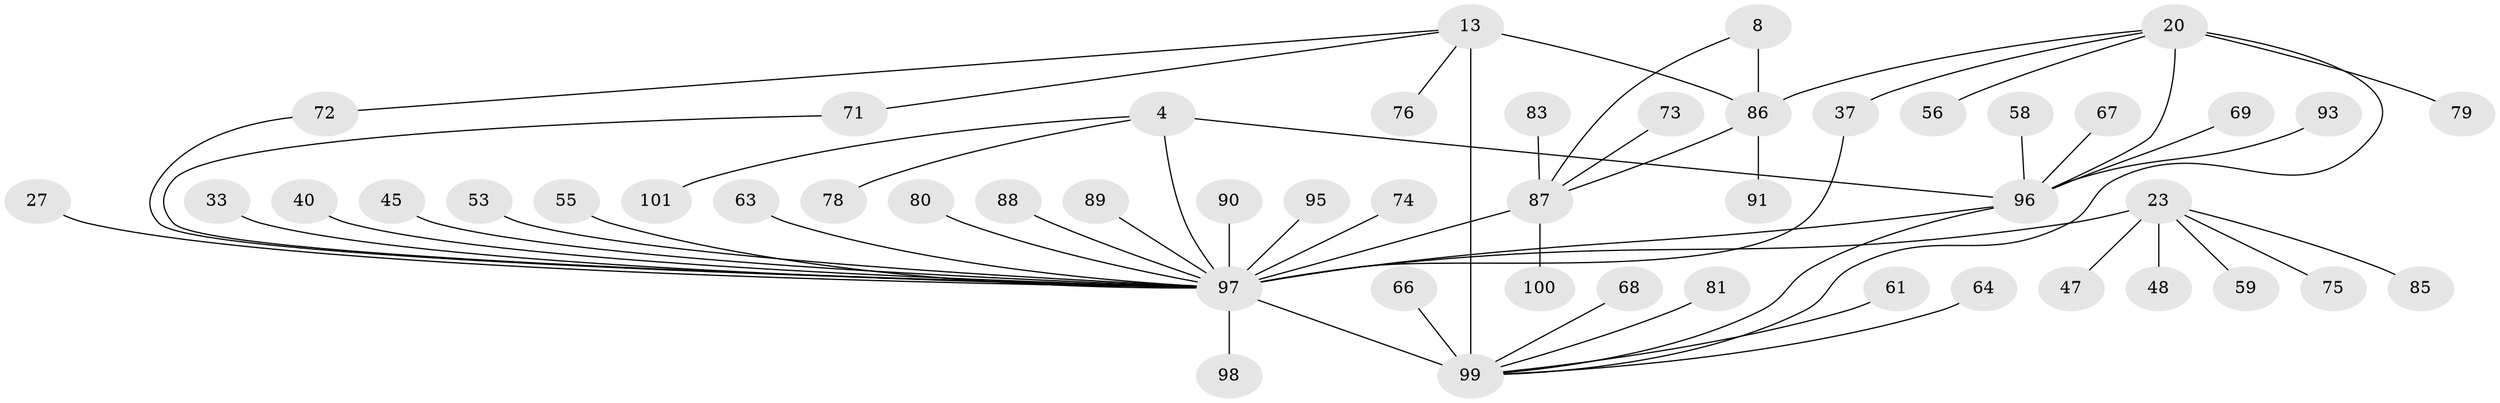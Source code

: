 // original degree distribution, {4: 0.04950495049504951, 10: 0.039603960396039604, 9: 0.019801980198019802, 7: 0.04950495049504951, 6: 0.0594059405940594, 11: 0.009900990099009901, 8: 0.0297029702970297, 5: 0.009900990099009901, 2: 0.16831683168316833, 1: 0.5247524752475248, 3: 0.039603960396039604}
// Generated by graph-tools (version 1.1) at 2025/55/03/09/25 04:55:07]
// undirected, 50 vertices, 58 edges
graph export_dot {
graph [start="1"]
  node [color=gray90,style=filled];
  4 [super="+1"];
  8 [super="+7"];
  13 [super="+11"];
  20 [super="+16"];
  23 [super="+22"];
  27;
  33;
  37;
  40;
  45;
  47;
  48;
  53;
  55;
  56;
  58 [super="+57"];
  59 [super="+51"];
  61;
  63;
  64;
  66;
  67;
  68;
  69;
  71 [super="+65"];
  72;
  73 [super="+52"];
  74;
  75;
  76;
  78;
  79;
  80;
  81;
  83 [super="+26"];
  85;
  86 [super="+10"];
  87 [super="+70+6+38"];
  88;
  89;
  90 [super="+34"];
  91 [super="+43+84"];
  93 [super="+82"];
  95;
  96 [super="+19+35+30+36+39"];
  97 [super="+54+2+5+25"];
  98 [super="+62+77"];
  99 [super="+14+15+31+32+92+46"];
  100 [super="+94"];
  101;
  4 -- 78;
  4 -- 101;
  4 -- 97 [weight=6];
  4 -- 96;
  8 -- 87 [weight=2];
  8 -- 86 [weight=4];
  13 -- 76;
  13 -- 72;
  13 -- 71;
  13 -- 99 [weight=6];
  13 -- 86;
  20 -- 79;
  20 -- 37;
  20 -- 56;
  20 -- 96 [weight=6];
  20 -- 86;
  20 -- 99;
  23 -- 48;
  23 -- 75;
  23 -- 85;
  23 -- 47;
  23 -- 59;
  23 -- 97 [weight=6];
  27 -- 97;
  33 -- 97;
  37 -- 97;
  40 -- 97;
  45 -- 97;
  53 -- 97;
  55 -- 97;
  58 -- 96;
  61 -- 99;
  63 -- 97;
  64 -- 99;
  66 -- 99;
  67 -- 96;
  68 -- 99;
  69 -- 96;
  71 -- 97;
  72 -- 97;
  73 -- 87;
  74 -- 97;
  80 -- 97;
  81 -- 99;
  83 -- 87;
  86 -- 87 [weight=2];
  86 -- 91;
  87 -- 100;
  87 -- 97 [weight=4];
  88 -- 97;
  89 -- 97;
  90 -- 97;
  93 -- 96;
  95 -- 97;
  96 -- 97 [weight=2];
  96 -- 99;
  97 -- 99 [weight=3];
  97 -- 98;
}
